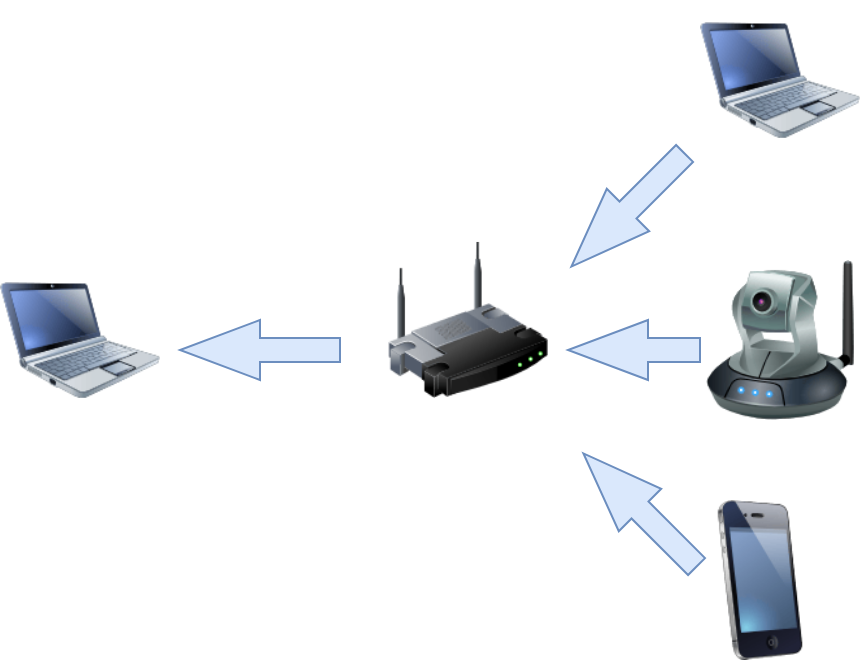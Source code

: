<mxfile version="21.5.0" type="github">
  <diagram name="ページ1" id="StgelwGumjHtGYT_Ru6y">
    <mxGraphModel dx="821" dy="474" grid="1" gridSize="10" guides="1" tooltips="1" connect="1" arrows="1" fold="1" page="1" pageScale="1" pageWidth="827" pageHeight="1169" math="0" shadow="0">
      <root>
        <mxCell id="0" />
        <mxCell id="1" parent="0" />
        <mxCell id="H-dMhjcq22RLrvhG-H0J-2" value="" style="image;html=1;image=img/lib/clip_art/computers/Netbook_128x128.png" vertex="1" parent="1">
          <mxGeometry x="180" y="250" width="80" height="80" as="geometry" />
        </mxCell>
        <mxCell id="H-dMhjcq22RLrvhG-H0J-3" value="" style="image;html=1;image=img/lib/clip_art/computers/Netbook_128x128.png" vertex="1" parent="1">
          <mxGeometry x="530" y="120" width="80" height="80" as="geometry" />
        </mxCell>
        <mxCell id="H-dMhjcq22RLrvhG-H0J-4" value="" style="image;html=1;image=img/lib/clip_art/networking/Ip_Camera_128x128.png" vertex="1" parent="1">
          <mxGeometry x="530" y="250" width="80" height="80" as="geometry" />
        </mxCell>
        <mxCell id="H-dMhjcq22RLrvhG-H0J-5" value="" style="image;html=1;image=img/lib/clip_art/networking/Wireless_Router_128x128.png" vertex="1" parent="1">
          <mxGeometry x="374" y="240" width="80" height="80" as="geometry" />
        </mxCell>
        <mxCell id="H-dMhjcq22RLrvhG-H0J-6" value="" style="image;html=1;image=img/lib/clip_art/telecommunication/iPhone_128x128.png" vertex="1" parent="1">
          <mxGeometry x="520" y="370" width="80" height="80" as="geometry" />
        </mxCell>
        <mxCell id="H-dMhjcq22RLrvhG-H0J-7" value="" style="html=1;shadow=0;dashed=0;align=center;verticalAlign=middle;shape=mxgraph.arrows2.arrow;dy=0.6;dx=40;flipH=1;notch=0;fillColor=#dae8fc;strokeColor=#6c8ebf;" vertex="1" parent="1">
          <mxGeometry x="270" y="280" width="80" height="30" as="geometry" />
        </mxCell>
        <mxCell id="H-dMhjcq22RLrvhG-H0J-10" value="" style="html=1;shadow=0;dashed=0;align=center;verticalAlign=middle;shape=mxgraph.arrows2.arrow;dy=0.6;dx=40;flipH=1;notch=0;rotation=-45;fillColor=#dae8fc;strokeColor=#6c8ebf;" vertex="1" parent="1">
          <mxGeometry x="454" y="210" width="80" height="30" as="geometry" />
        </mxCell>
        <mxCell id="H-dMhjcq22RLrvhG-H0J-11" value="" style="html=1;shadow=0;dashed=0;align=center;verticalAlign=middle;shape=mxgraph.arrows2.arrow;dy=0.6;dx=40;flipH=1;notch=0;rotation=45;fillColor=#dae8fc;strokeColor=#6c8ebf;" vertex="1" parent="1">
          <mxGeometry x="460" y="360" width="80" height="30" as="geometry" />
        </mxCell>
        <mxCell id="H-dMhjcq22RLrvhG-H0J-12" value="" style="html=1;shadow=0;dashed=0;align=center;verticalAlign=middle;shape=mxgraph.arrows2.arrow;dy=0.6;dx=40;flipH=1;notch=0;fillColor=#dae8fc;strokeColor=#6c8ebf;" vertex="1" parent="1">
          <mxGeometry x="464" y="280" width="66" height="30" as="geometry" />
        </mxCell>
      </root>
    </mxGraphModel>
  </diagram>
</mxfile>
